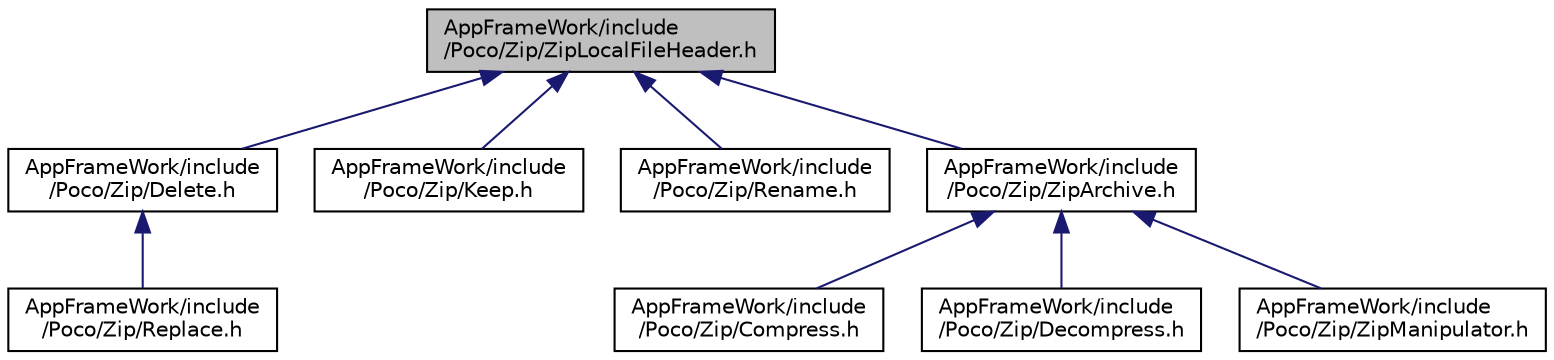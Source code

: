 digraph "AppFrameWork/include/Poco/Zip/ZipLocalFileHeader.h"
{
 // LATEX_PDF_SIZE
  edge [fontname="Helvetica",fontsize="10",labelfontname="Helvetica",labelfontsize="10"];
  node [fontname="Helvetica",fontsize="10",shape=record];
  Node1 [label="AppFrameWork/include\l/Poco/Zip/ZipLocalFileHeader.h",height=0.2,width=0.4,color="black", fillcolor="grey75", style="filled", fontcolor="black",tooltip=" "];
  Node1 -> Node2 [dir="back",color="midnightblue",fontsize="10",style="solid"];
  Node2 [label="AppFrameWork/include\l/Poco/Zip/Delete.h",height=0.2,width=0.4,color="black", fillcolor="white", style="filled",URL="$Delete_8h.html",tooltip=" "];
  Node2 -> Node3 [dir="back",color="midnightblue",fontsize="10",style="solid"];
  Node3 [label="AppFrameWork/include\l/Poco/Zip/Replace.h",height=0.2,width=0.4,color="black", fillcolor="white", style="filled",URL="$Replace_8h.html",tooltip=" "];
  Node1 -> Node4 [dir="back",color="midnightblue",fontsize="10",style="solid"];
  Node4 [label="AppFrameWork/include\l/Poco/Zip/Keep.h",height=0.2,width=0.4,color="black", fillcolor="white", style="filled",URL="$Keep_8h.html",tooltip=" "];
  Node1 -> Node5 [dir="back",color="midnightblue",fontsize="10",style="solid"];
  Node5 [label="AppFrameWork/include\l/Poco/Zip/Rename.h",height=0.2,width=0.4,color="black", fillcolor="white", style="filled",URL="$Rename_8h.html",tooltip=" "];
  Node1 -> Node6 [dir="back",color="midnightblue",fontsize="10",style="solid"];
  Node6 [label="AppFrameWork/include\l/Poco/Zip/ZipArchive.h",height=0.2,width=0.4,color="black", fillcolor="white", style="filled",URL="$ZipArchive_8h.html",tooltip=" "];
  Node6 -> Node7 [dir="back",color="midnightblue",fontsize="10",style="solid"];
  Node7 [label="AppFrameWork/include\l/Poco/Zip/Compress.h",height=0.2,width=0.4,color="black", fillcolor="white", style="filled",URL="$Compress_8h.html",tooltip=" "];
  Node6 -> Node8 [dir="back",color="midnightblue",fontsize="10",style="solid"];
  Node8 [label="AppFrameWork/include\l/Poco/Zip/Decompress.h",height=0.2,width=0.4,color="black", fillcolor="white", style="filled",URL="$Decompress_8h.html",tooltip=" "];
  Node6 -> Node9 [dir="back",color="midnightblue",fontsize="10",style="solid"];
  Node9 [label="AppFrameWork/include\l/Poco/Zip/ZipManipulator.h",height=0.2,width=0.4,color="black", fillcolor="white", style="filled",URL="$ZipManipulator_8h.html",tooltip=" "];
}
